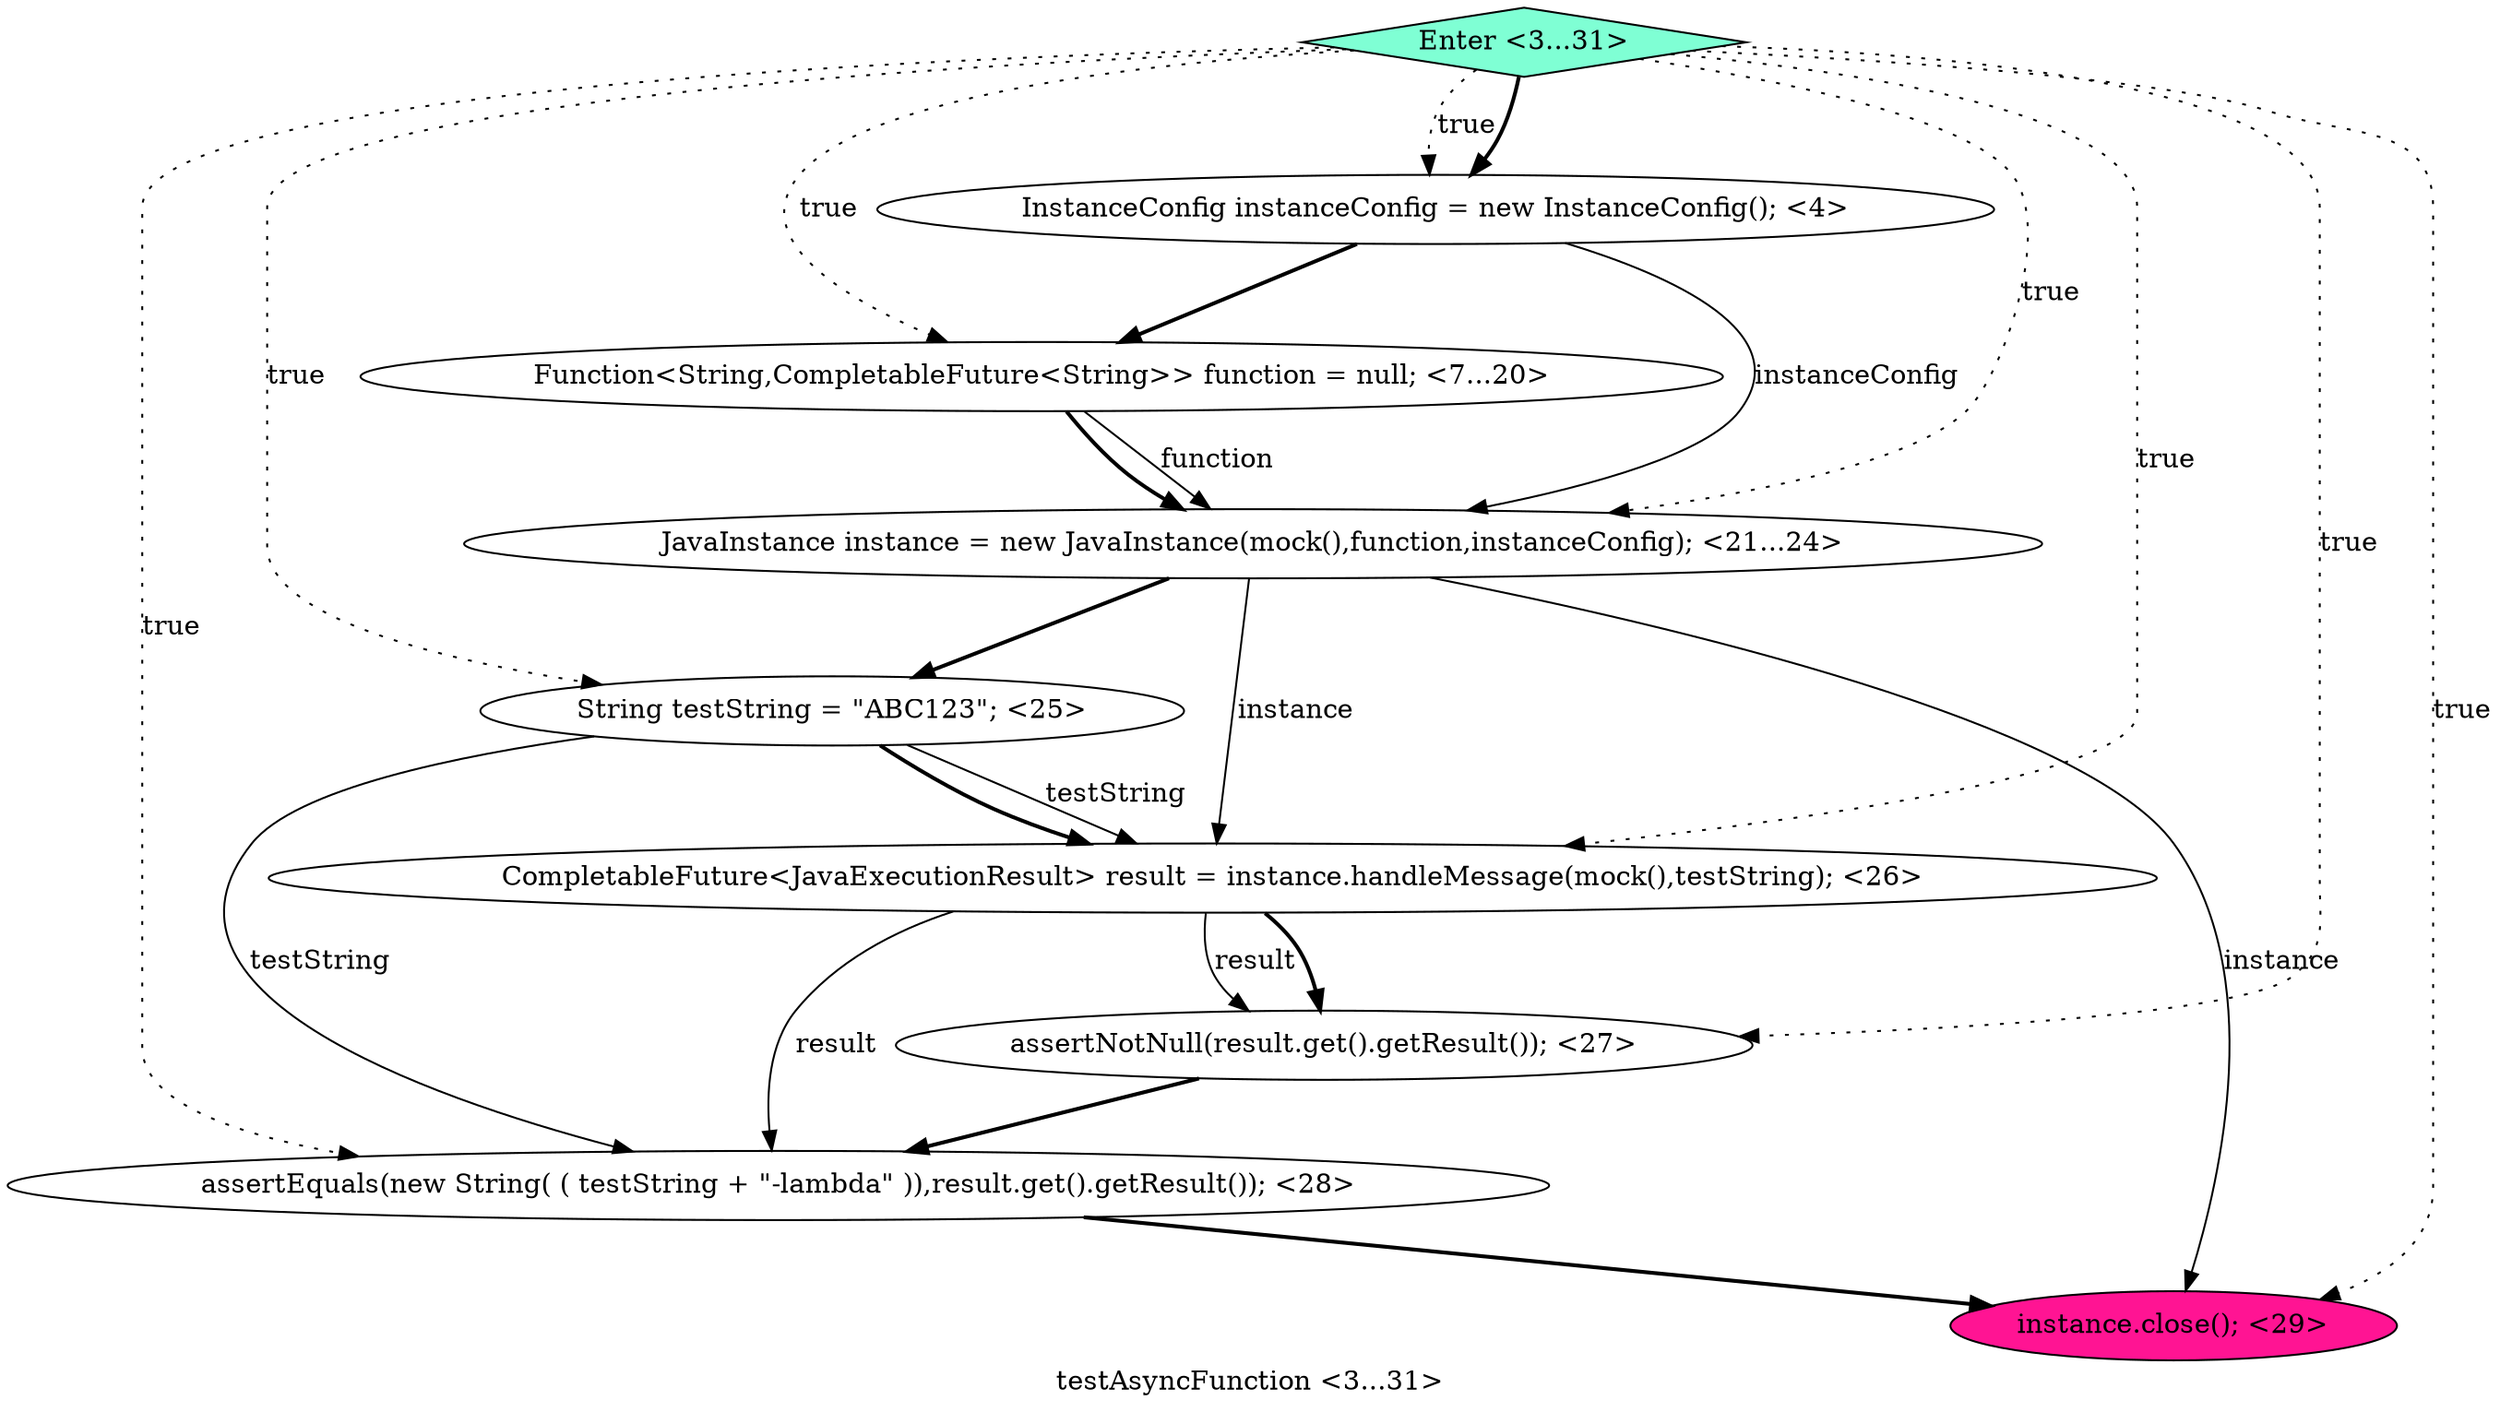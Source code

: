 digraph PDG {
label = "testAsyncFunction <3...31>";
0.3 [style = filled, label = "String testString = \"ABC123\"; <25>", fillcolor = white, shape = ellipse];
0.6 [style = filled, label = "assertEquals(new String( ( testString + \"-lambda\" )),result.get().getResult()); <28>", fillcolor = white, shape = ellipse];
0.8 [style = filled, label = "Enter <3...31>", fillcolor = aquamarine, shape = diamond];
0.7 [style = filled, label = "instance.close(); <29>", fillcolor = deeppink, shape = ellipse];
0.1 [style = filled, label = "Function<String,CompletableFuture<String>> function = null; <7...20>", fillcolor = white, shape = ellipse];
0.4 [style = filled, label = "CompletableFuture<JavaExecutionResult> result = instance.handleMessage(mock(),testString); <26>", fillcolor = white, shape = ellipse];
0.2 [style = filled, label = "JavaInstance instance = new JavaInstance(mock(),function,instanceConfig); <21...24>", fillcolor = white, shape = ellipse];
0.0 [style = filled, label = "InstanceConfig instanceConfig = new InstanceConfig(); <4>", fillcolor = white, shape = ellipse];
0.5 [style = filled, label = "assertNotNull(result.get().getResult()); <27>", fillcolor = white, shape = ellipse];
0.0 -> 0.1 [style = bold, label=""];
0.0 -> 0.2 [style = solid, label="instanceConfig"];
0.1 -> 0.2 [style = solid, label="function"];
0.1 -> 0.2 [style = bold, label=""];
0.2 -> 0.3 [style = bold, label=""];
0.2 -> 0.4 [style = solid, label="instance"];
0.2 -> 0.7 [style = solid, label="instance"];
0.3 -> 0.4 [style = solid, label="testString"];
0.3 -> 0.4 [style = bold, label=""];
0.3 -> 0.6 [style = solid, label="testString"];
0.4 -> 0.5 [style = solid, label="result"];
0.4 -> 0.5 [style = bold, label=""];
0.4 -> 0.6 [style = solid, label="result"];
0.5 -> 0.6 [style = bold, label=""];
0.6 -> 0.7 [style = bold, label=""];
0.8 -> 0.0 [style = dotted, label="true"];
0.8 -> 0.0 [style = bold, label=""];
0.8 -> 0.1 [style = dotted, label="true"];
0.8 -> 0.2 [style = dotted, label="true"];
0.8 -> 0.3 [style = dotted, label="true"];
0.8 -> 0.4 [style = dotted, label="true"];
0.8 -> 0.5 [style = dotted, label="true"];
0.8 -> 0.6 [style = dotted, label="true"];
0.8 -> 0.7 [style = dotted, label="true"];
}
